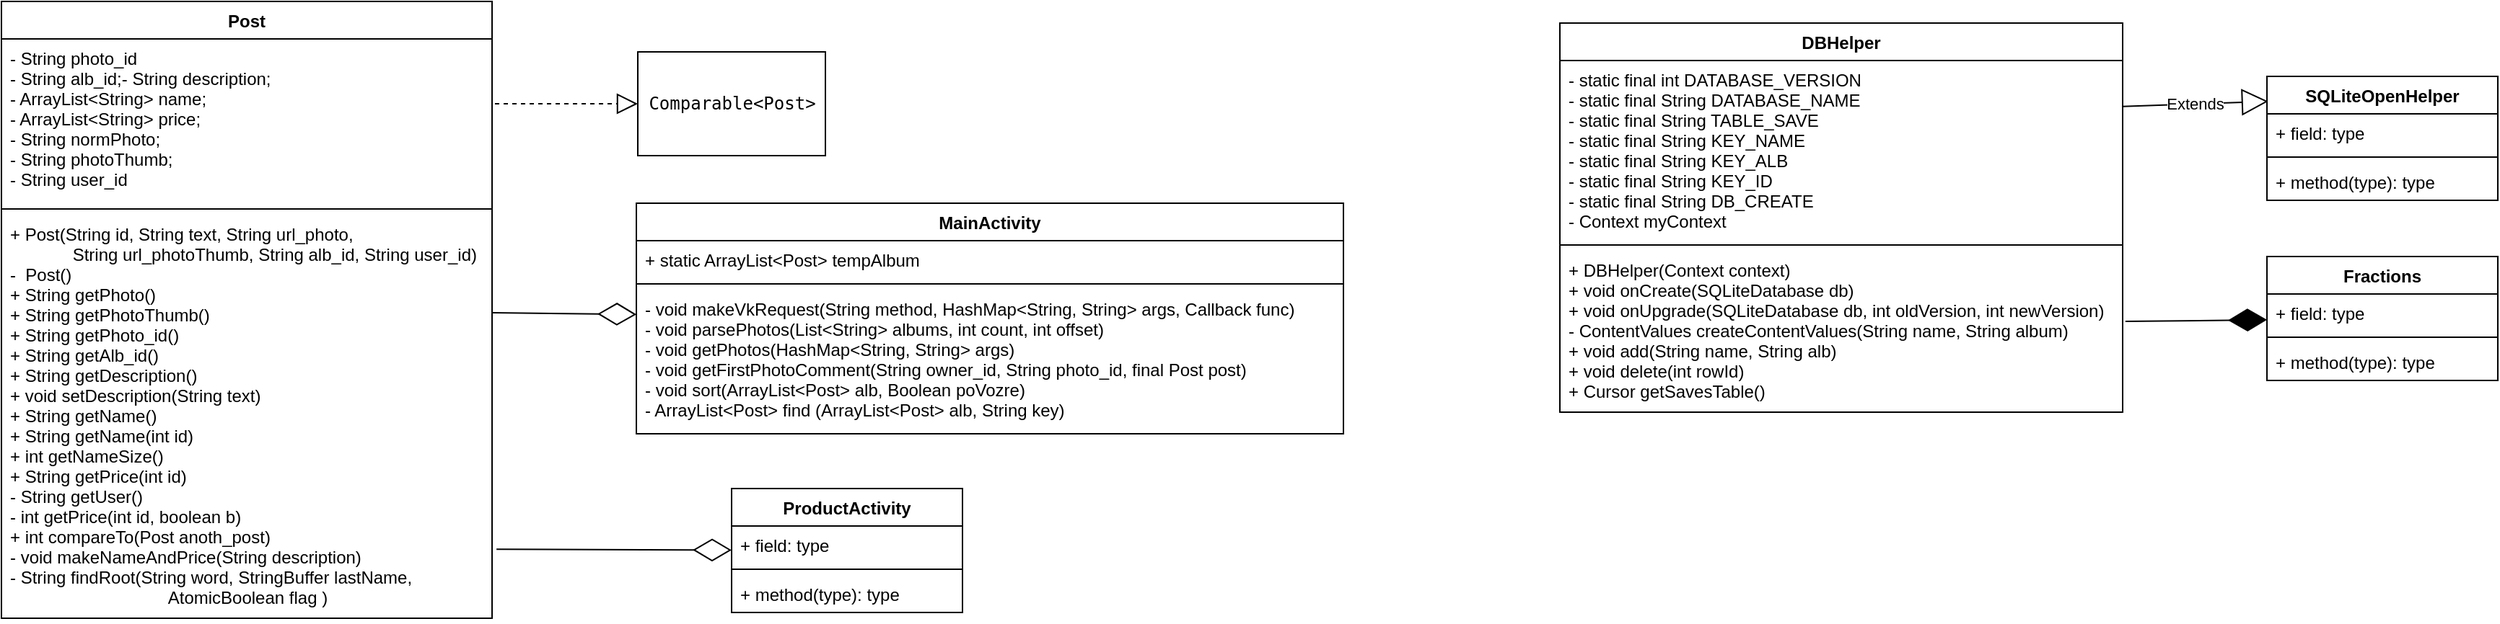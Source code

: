 <mxfile version="10.6.8" type="github"><diagram id="H0TlaPmsUMJZ5l3_36gU" name="Page-1"><mxGraphModel dx="2221" dy="771" grid="1" gridSize="10" guides="1" tooltips="1" connect="1" arrows="1" fold="1" page="1" pageScale="1" pageWidth="827" pageHeight="1169" math="0" shadow="0"><root><mxCell id="0"/><mxCell id="1" parent="0"/><mxCell id="FyV8M_RW5J6ellcxXbuD-1" value="Post" style="swimlane;fontStyle=1;align=center;verticalAlign=top;childLayout=stackLayout;horizontal=1;startSize=26;horizontalStack=0;resizeParent=1;resizeParentMax=0;resizeLast=0;collapsible=1;marginBottom=0;" vertex="1" parent="1"><mxGeometry x="-200" y="55" width="340" height="428" as="geometry"/></mxCell><mxCell id="FyV8M_RW5J6ellcxXbuD-2" value="- String photo_id&#xA;- String alb_id;- String description;&#xA;- ArrayList&lt;String&gt; name;&#xA;- ArrayList&lt;String&gt; price;&#xA;- String normPhoto;&#xA;- String photoThumb;&#xA;- String user_id" style="text;strokeColor=none;fillColor=none;align=left;verticalAlign=top;spacingLeft=4;spacingRight=4;overflow=hidden;rotatable=0;points=[[0,0.5],[1,0.5]];portConstraint=eastwest;" vertex="1" parent="FyV8M_RW5J6ellcxXbuD-1"><mxGeometry y="26" width="340" height="114" as="geometry"/></mxCell><mxCell id="FyV8M_RW5J6ellcxXbuD-3" value="" style="line;strokeWidth=1;fillColor=none;align=left;verticalAlign=middle;spacingTop=-1;spacingLeft=3;spacingRight=3;rotatable=0;labelPosition=right;points=[];portConstraint=eastwest;" vertex="1" parent="FyV8M_RW5J6ellcxXbuD-1"><mxGeometry y="140" width="340" height="8" as="geometry"/></mxCell><mxCell id="FyV8M_RW5J6ellcxXbuD-4" value="+ Post(String id, String text, String url_photo, &#xA;             String url_photoThumb, String alb_id, String user_id)&#xA;-  Post()&#xA;+ String getPhoto()&#xA;+ String getPhotoThumb()&#xA;+ String getPhoto_id()&#xA;+ String getAlb_id()&#xA;+ String getDescription()&#xA;+ void setDescription(String text)&#xA;+ String getName()&#xA;+ String getName(int id)&#xA;+ int getNameSize()&#xA;+ String getPrice(int id)&#xA;- String getUser()&#xA;- int getPrice(int id, boolean b)&#xA;+ int compareTo(Post anoth_post)&#xA;- void makeNameAndPrice(String description)&#xA;- String findRoot(String word, StringBuffer lastName, &#xA;                                 AtomicBoolean flag )" style="text;strokeColor=none;fillColor=none;align=left;verticalAlign=top;spacingLeft=4;spacingRight=4;overflow=hidden;rotatable=0;points=[[0,0.5],[1,0.5]];portConstraint=eastwest;" vertex="1" parent="FyV8M_RW5J6ellcxXbuD-1"><mxGeometry y="148" width="340" height="280" as="geometry"/></mxCell><mxCell id="FyV8M_RW5J6ellcxXbuD-5" value="MainActivity" style="swimlane;fontStyle=1;align=center;verticalAlign=top;childLayout=stackLayout;horizontal=1;startSize=26;horizontalStack=0;resizeParent=1;resizeParentMax=0;resizeLast=0;collapsible=1;marginBottom=0;" vertex="1" parent="1"><mxGeometry x="240" y="195" width="490" height="160" as="geometry"/></mxCell><mxCell id="FyV8M_RW5J6ellcxXbuD-6" value="+ static ArrayList&lt;Post&gt; tempAlbum&#xA;" style="text;strokeColor=none;fillColor=none;align=left;verticalAlign=top;spacingLeft=4;spacingRight=4;overflow=hidden;rotatable=0;points=[[0,0.5],[1,0.5]];portConstraint=eastwest;" vertex="1" parent="FyV8M_RW5J6ellcxXbuD-5"><mxGeometry y="26" width="490" height="26" as="geometry"/></mxCell><mxCell id="FyV8M_RW5J6ellcxXbuD-7" value="" style="line;strokeWidth=1;fillColor=none;align=left;verticalAlign=middle;spacingTop=-1;spacingLeft=3;spacingRight=3;rotatable=0;labelPosition=right;points=[];portConstraint=eastwest;" vertex="1" parent="FyV8M_RW5J6ellcxXbuD-5"><mxGeometry y="52" width="490" height="8" as="geometry"/></mxCell><mxCell id="FyV8M_RW5J6ellcxXbuD-8" value="- void makeVkRequest(String method, HashMap&lt;String, String&gt; args, Callback func)&#xA;- void parsePhotos(List&lt;String&gt; albums, int count, int offset)&#xA;- void getPhotos(HashMap&lt;String, String&gt; args)&#xA;- void getFirstPhotoComment(String owner_id, String photo_id, final Post post)&#xA;- void sort(ArrayList&lt;Post&gt; alb, Boolean poVozre)&#xA;- ArrayList&lt;Post&gt; find (ArrayList&lt;Post&gt; alb, String key)" style="text;strokeColor=none;fillColor=none;align=left;verticalAlign=top;spacingLeft=4;spacingRight=4;overflow=hidden;rotatable=0;points=[[0,0.5],[1,0.5]];portConstraint=eastwest;" vertex="1" parent="FyV8M_RW5J6ellcxXbuD-5"><mxGeometry y="60" width="490" height="100" as="geometry"/></mxCell><mxCell id="FyV8M_RW5J6ellcxXbuD-9" value="DBHelper" style="swimlane;fontStyle=1;align=center;verticalAlign=top;childLayout=stackLayout;horizontal=1;startSize=26;horizontalStack=0;resizeParent=1;resizeParentMax=0;resizeLast=0;collapsible=1;marginBottom=0;" vertex="1" parent="1"><mxGeometry x="880" y="70" width="390" height="270" as="geometry"/></mxCell><mxCell id="FyV8M_RW5J6ellcxXbuD-10" value="- static final int DATABASE_VERSION&#xA;- static final String DATABASE_NAME&#xA;- static final String TABLE_SAVE&#xA;- static final String KEY_NAME&#xA;- static final String KEY_ALB&#xA;- static final String KEY_ID&#xA;- static final String DB_CREATE&#xA;- Context myContext" style="text;strokeColor=none;fillColor=none;align=left;verticalAlign=top;spacingLeft=4;spacingRight=4;overflow=hidden;rotatable=0;points=[[0,0.5],[1,0.5]];portConstraint=eastwest;" vertex="1" parent="FyV8M_RW5J6ellcxXbuD-9"><mxGeometry y="26" width="390" height="124" as="geometry"/></mxCell><mxCell id="FyV8M_RW5J6ellcxXbuD-11" value="" style="line;strokeWidth=1;fillColor=none;align=left;verticalAlign=middle;spacingTop=-1;spacingLeft=3;spacingRight=3;rotatable=0;labelPosition=right;points=[];portConstraint=eastwest;" vertex="1" parent="FyV8M_RW5J6ellcxXbuD-9"><mxGeometry y="150" width="390" height="8" as="geometry"/></mxCell><mxCell id="FyV8M_RW5J6ellcxXbuD-12" value="+ DBHelper(Context context)&#xA;+ void onCreate(SQLiteDatabase db)&#xA;+ void onUpgrade(SQLiteDatabase db, int oldVersion, int newVersion)&#xA;- ContentValues createContentValues(String name, String album)&#xA;+ void add(String name, String alb)&#xA;+ void delete(int rowId)&#xA;+ Cursor getSavesTable()" style="text;strokeColor=none;fillColor=none;align=left;verticalAlign=top;spacingLeft=4;spacingRight=4;overflow=hidden;rotatable=0;points=[[0,0.5],[1,0.5]];portConstraint=eastwest;" vertex="1" parent="FyV8M_RW5J6ellcxXbuD-9"><mxGeometry y="158" width="390" height="112" as="geometry"/></mxCell><mxCell id="FyV8M_RW5J6ellcxXbuD-14" value="Fractions" style="swimlane;fontStyle=1;align=center;verticalAlign=top;childLayout=stackLayout;horizontal=1;startSize=26;horizontalStack=0;resizeParent=1;resizeParentMax=0;resizeLast=0;collapsible=1;marginBottom=0;" vertex="1" parent="1"><mxGeometry x="1370" y="232" width="160" height="86" as="geometry"/></mxCell><mxCell id="FyV8M_RW5J6ellcxXbuD-15" value="+ field: type" style="text;strokeColor=none;fillColor=none;align=left;verticalAlign=top;spacingLeft=4;spacingRight=4;overflow=hidden;rotatable=0;points=[[0,0.5],[1,0.5]];portConstraint=eastwest;" vertex="1" parent="FyV8M_RW5J6ellcxXbuD-14"><mxGeometry y="26" width="160" height="26" as="geometry"/></mxCell><mxCell id="FyV8M_RW5J6ellcxXbuD-16" value="" style="line;strokeWidth=1;fillColor=none;align=left;verticalAlign=middle;spacingTop=-1;spacingLeft=3;spacingRight=3;rotatable=0;labelPosition=right;points=[];portConstraint=eastwest;" vertex="1" parent="FyV8M_RW5J6ellcxXbuD-14"><mxGeometry y="52" width="160" height="8" as="geometry"/></mxCell><mxCell id="FyV8M_RW5J6ellcxXbuD-17" value="+ method(type): type" style="text;strokeColor=none;fillColor=none;align=left;verticalAlign=top;spacingLeft=4;spacingRight=4;overflow=hidden;rotatable=0;points=[[0,0.5],[1,0.5]];portConstraint=eastwest;" vertex="1" parent="FyV8M_RW5J6ellcxXbuD-14"><mxGeometry y="60" width="160" height="26" as="geometry"/></mxCell><mxCell id="FyV8M_RW5J6ellcxXbuD-22" value="" style="endArrow=diamondThin;endFill=0;endSize=24;html=1;" edge="1" parent="1" source="FyV8M_RW5J6ellcxXbuD-1" target="FyV8M_RW5J6ellcxXbuD-5"><mxGeometry width="160" relative="1" as="geometry"><mxPoint x="200" y="229.5" as="sourcePoint"/><mxPoint x="210" y="150" as="targetPoint"/></mxGeometry></mxCell><mxCell id="FyV8M_RW5J6ellcxXbuD-24" value="ProductActivity" style="swimlane;fontStyle=1;align=center;verticalAlign=top;childLayout=stackLayout;horizontal=1;startSize=26;horizontalStack=0;resizeParent=1;resizeParentMax=0;resizeLast=0;collapsible=1;marginBottom=0;" vertex="1" parent="1"><mxGeometry x="306" y="393" width="160" height="86" as="geometry"/></mxCell><mxCell id="FyV8M_RW5J6ellcxXbuD-25" value="+ field: type" style="text;strokeColor=none;fillColor=none;align=left;verticalAlign=top;spacingLeft=4;spacingRight=4;overflow=hidden;rotatable=0;points=[[0,0.5],[1,0.5]];portConstraint=eastwest;" vertex="1" parent="FyV8M_RW5J6ellcxXbuD-24"><mxGeometry y="26" width="160" height="26" as="geometry"/></mxCell><mxCell id="FyV8M_RW5J6ellcxXbuD-26" value="" style="line;strokeWidth=1;fillColor=none;align=left;verticalAlign=middle;spacingTop=-1;spacingLeft=3;spacingRight=3;rotatable=0;labelPosition=right;points=[];portConstraint=eastwest;" vertex="1" parent="FyV8M_RW5J6ellcxXbuD-24"><mxGeometry y="52" width="160" height="8" as="geometry"/></mxCell><mxCell id="FyV8M_RW5J6ellcxXbuD-27" value="+ method(type): type" style="text;strokeColor=none;fillColor=none;align=left;verticalAlign=top;spacingLeft=4;spacingRight=4;overflow=hidden;rotatable=0;points=[[0,0.5],[1,0.5]];portConstraint=eastwest;" vertex="1" parent="FyV8M_RW5J6ellcxXbuD-24"><mxGeometry y="60" width="160" height="26" as="geometry"/></mxCell><mxCell id="FyV8M_RW5J6ellcxXbuD-28" value="" style="endArrow=diamondThin;endFill=1;endSize=24;html=1;exitX=1.005;exitY=0.438;exitDx=0;exitDy=0;exitPerimeter=0;" edge="1" parent="1" source="FyV8M_RW5J6ellcxXbuD-12" target="FyV8M_RW5J6ellcxXbuD-14"><mxGeometry width="160" relative="1" as="geometry"><mxPoint x="1340" y="219.5" as="sourcePoint"/><mxPoint x="1500" y="219.5" as="targetPoint"/></mxGeometry></mxCell><mxCell id="FyV8M_RW5J6ellcxXbuD-29" value="" style="endArrow=diamondThin;endFill=0;endSize=24;html=1;exitX=1.009;exitY=0.829;exitDx=0;exitDy=0;exitPerimeter=0;" edge="1" parent="1" source="FyV8M_RW5J6ellcxXbuD-4" target="FyV8M_RW5J6ellcxXbuD-24"><mxGeometry width="160" relative="1" as="geometry"><mxPoint x="150" y="435.5" as="sourcePoint"/><mxPoint x="310" y="435.5" as="targetPoint"/></mxGeometry></mxCell><mxCell id="FyV8M_RW5J6ellcxXbuD-30" value="&lt;pre&gt;Comparable&amp;lt;Post&amp;gt;&lt;/pre&gt;" style="html=1;" vertex="1" parent="1"><mxGeometry x="241" y="90" width="130" height="72" as="geometry"/></mxCell><mxCell id="FyV8M_RW5J6ellcxXbuD-33" value="Extends" style="endArrow=block;endSize=16;endFill=0;html=1;" edge="1" parent="1"><mxGeometry width="160" relative="1" as="geometry"><mxPoint x="1270" y="127.929" as="sourcePoint"/><mxPoint x="1371" y="124.321" as="targetPoint"/></mxGeometry></mxCell><mxCell id="FyV8M_RW5J6ellcxXbuD-34" value="SQLiteOpenHelper" style="swimlane;fontStyle=1;align=center;verticalAlign=top;childLayout=stackLayout;horizontal=1;startSize=26;horizontalStack=0;resizeParent=1;resizeParentMax=0;resizeLast=0;collapsible=1;marginBottom=0;" vertex="1" parent="1"><mxGeometry x="1370" y="107" width="160" height="86" as="geometry"/></mxCell><mxCell id="FyV8M_RW5J6ellcxXbuD-35" value="+ field: type" style="text;strokeColor=none;fillColor=none;align=left;verticalAlign=top;spacingLeft=4;spacingRight=4;overflow=hidden;rotatable=0;points=[[0,0.5],[1,0.5]];portConstraint=eastwest;" vertex="1" parent="FyV8M_RW5J6ellcxXbuD-34"><mxGeometry y="26" width="160" height="26" as="geometry"/></mxCell><mxCell id="FyV8M_RW5J6ellcxXbuD-36" value="" style="line;strokeWidth=1;fillColor=none;align=left;verticalAlign=middle;spacingTop=-1;spacingLeft=3;spacingRight=3;rotatable=0;labelPosition=right;points=[];portConstraint=eastwest;" vertex="1" parent="FyV8M_RW5J6ellcxXbuD-34"><mxGeometry y="52" width="160" height="8" as="geometry"/></mxCell><mxCell id="FyV8M_RW5J6ellcxXbuD-37" value="+ method(type): type" style="text;strokeColor=none;fillColor=none;align=left;verticalAlign=top;spacingLeft=4;spacingRight=4;overflow=hidden;rotatable=0;points=[[0,0.5],[1,0.5]];portConstraint=eastwest;" vertex="1" parent="FyV8M_RW5J6ellcxXbuD-34"><mxGeometry y="60" width="160" height="26" as="geometry"/></mxCell><mxCell id="FyV8M_RW5J6ellcxXbuD-38" value="" style="endArrow=block;dashed=1;endFill=0;endSize=12;html=1;entryX=0;entryY=0.5;entryDx=0;entryDy=0;" edge="1" parent="1" target="FyV8M_RW5J6ellcxXbuD-30"><mxGeometry width="160" relative="1" as="geometry"><mxPoint x="142" y="126" as="sourcePoint"/><mxPoint x="306" y="178" as="targetPoint"/></mxGeometry></mxCell></root></mxGraphModel></diagram></mxfile>
